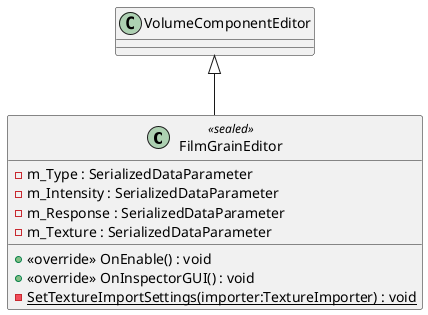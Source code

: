 @startuml
class FilmGrainEditor <<sealed>> {
    - m_Type : SerializedDataParameter
    - m_Intensity : SerializedDataParameter
    - m_Response : SerializedDataParameter
    - m_Texture : SerializedDataParameter
    + <<override>> OnEnable() : void
    + <<override>> OnInspectorGUI() : void
    {static} - SetTextureImportSettings(importer:TextureImporter) : void
}
VolumeComponentEditor <|-- FilmGrainEditor
@enduml
